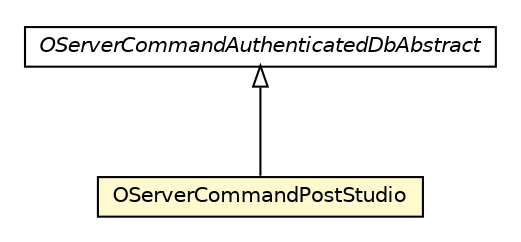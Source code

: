 #!/usr/local/bin/dot
#
# Class diagram 
# Generated by UMLGraph version R5_6-24-gf6e263 (http://www.umlgraph.org/)
#

digraph G {
	edge [fontname="Helvetica",fontsize=10,labelfontname="Helvetica",labelfontsize=10];
	node [fontname="Helvetica",fontsize=10,shape=plaintext];
	nodesep=0.25;
	ranksep=0.5;
	// com.orientechnologies.orient.server.network.protocol.http.command.OServerCommandAuthenticatedDbAbstract
	c6602504 [label=<<table title="com.orientechnologies.orient.server.network.protocol.http.command.OServerCommandAuthenticatedDbAbstract" border="0" cellborder="1" cellspacing="0" cellpadding="2" port="p" href="../OServerCommandAuthenticatedDbAbstract.html">
		<tr><td><table border="0" cellspacing="0" cellpadding="1">
<tr><td align="center" balign="center"><font face="Helvetica-Oblique"> OServerCommandAuthenticatedDbAbstract </font></td></tr>
		</table></td></tr>
		</table>>, URL="../OServerCommandAuthenticatedDbAbstract.html", fontname="Helvetica", fontcolor="black", fontsize=10.0];
	// com.orientechnologies.orient.server.network.protocol.http.command.post.OServerCommandPostStudio
	c6602521 [label=<<table title="com.orientechnologies.orient.server.network.protocol.http.command.post.OServerCommandPostStudio" border="0" cellborder="1" cellspacing="0" cellpadding="2" port="p" bgcolor="lemonChiffon" href="./OServerCommandPostStudio.html">
		<tr><td><table border="0" cellspacing="0" cellpadding="1">
<tr><td align="center" balign="center"> OServerCommandPostStudio </td></tr>
		</table></td></tr>
		</table>>, URL="./OServerCommandPostStudio.html", fontname="Helvetica", fontcolor="black", fontsize=10.0];
	//com.orientechnologies.orient.server.network.protocol.http.command.post.OServerCommandPostStudio extends com.orientechnologies.orient.server.network.protocol.http.command.OServerCommandAuthenticatedDbAbstract
	c6602504:p -> c6602521:p [dir=back,arrowtail=empty];
}

